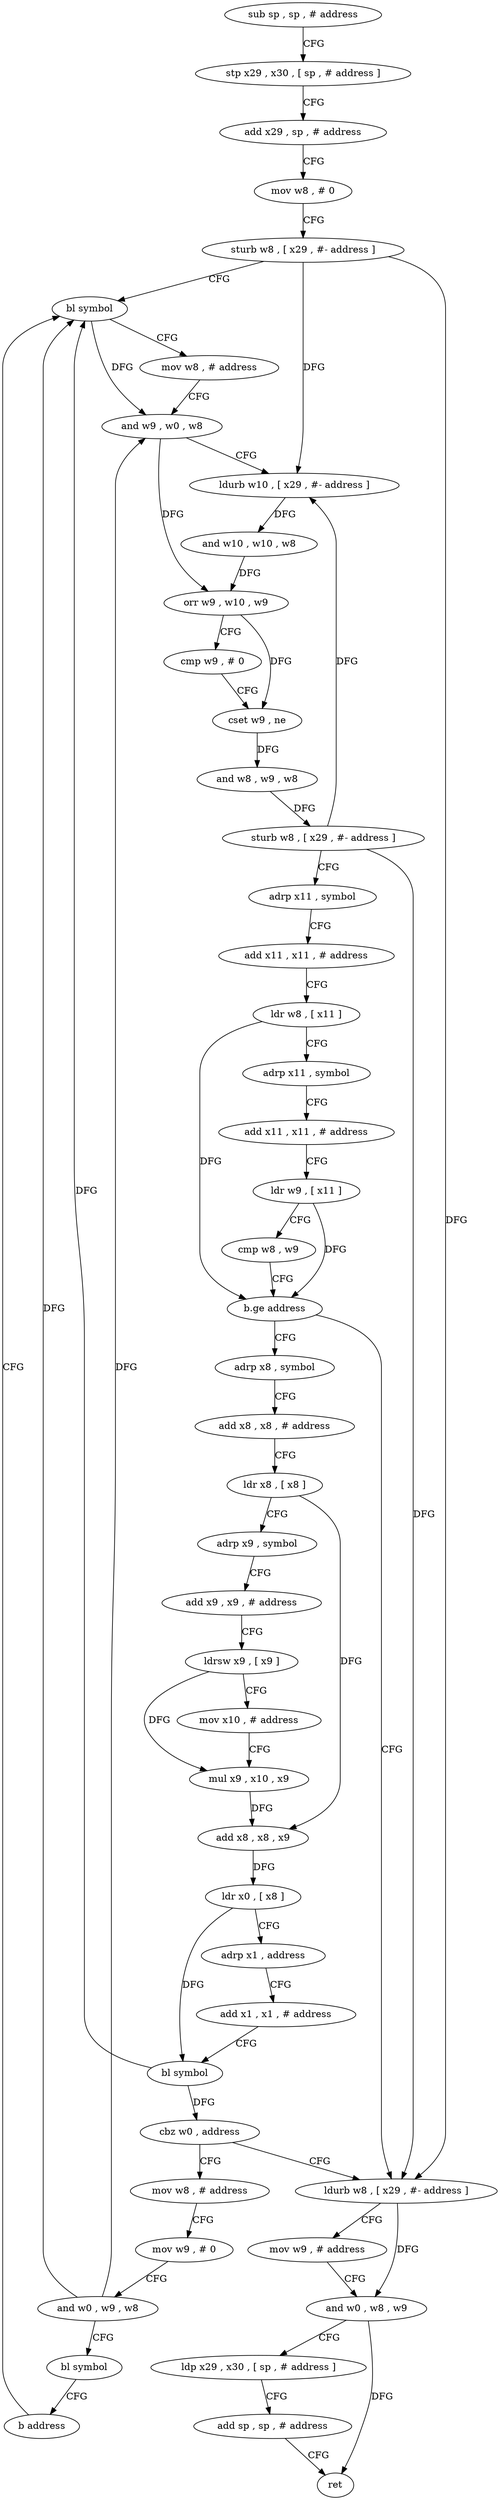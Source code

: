 digraph "func" {
"4209992" [label = "sub sp , sp , # address" ]
"4209996" [label = "stp x29 , x30 , [ sp , # address ]" ]
"4210000" [label = "add x29 , sp , # address" ]
"4210004" [label = "mov w8 , # 0" ]
"4210008" [label = "sturb w8 , [ x29 , #- address ]" ]
"4210012" [label = "bl symbol" ]
"4210140" [label = "ldurb w8 , [ x29 , #- address ]" ]
"4210144" [label = "mov w9 , # address" ]
"4210148" [label = "and w0 , w8 , w9" ]
"4210152" [label = "ldp x29 , x30 , [ sp , # address ]" ]
"4210156" [label = "add sp , sp , # address" ]
"4210160" [label = "ret" ]
"4210084" [label = "adrp x8 , symbol" ]
"4210088" [label = "add x8 , x8 , # address" ]
"4210092" [label = "ldr x8 , [ x8 ]" ]
"4210096" [label = "adrp x9 , symbol" ]
"4210100" [label = "add x9 , x9 , # address" ]
"4210104" [label = "ldrsw x9 , [ x9 ]" ]
"4210108" [label = "mov x10 , # address" ]
"4210112" [label = "mul x9 , x10 , x9" ]
"4210116" [label = "add x8 , x8 , x9" ]
"4210120" [label = "ldr x0 , [ x8 ]" ]
"4210124" [label = "adrp x1 , address" ]
"4210128" [label = "add x1 , x1 , # address" ]
"4210132" [label = "bl symbol" ]
"4210136" [label = "cbz w0 , address" ]
"4210164" [label = "mov w8 , # address" ]
"4210168" [label = "mov w9 , # 0" ]
"4210172" [label = "and w0 , w9 , w8" ]
"4210176" [label = "bl symbol" ]
"4210180" [label = "b address" ]
"4210016" [label = "mov w8 , # address" ]
"4210020" [label = "and w9 , w0 , w8" ]
"4210024" [label = "ldurb w10 , [ x29 , #- address ]" ]
"4210028" [label = "and w10 , w10 , w8" ]
"4210032" [label = "orr w9 , w10 , w9" ]
"4210036" [label = "cmp w9 , # 0" ]
"4210040" [label = "cset w9 , ne" ]
"4210044" [label = "and w8 , w9 , w8" ]
"4210048" [label = "sturb w8 , [ x29 , #- address ]" ]
"4210052" [label = "adrp x11 , symbol" ]
"4210056" [label = "add x11 , x11 , # address" ]
"4210060" [label = "ldr w8 , [ x11 ]" ]
"4210064" [label = "adrp x11 , symbol" ]
"4210068" [label = "add x11 , x11 , # address" ]
"4210072" [label = "ldr w9 , [ x11 ]" ]
"4210076" [label = "cmp w8 , w9" ]
"4210080" [label = "b.ge address" ]
"4209992" -> "4209996" [ label = "CFG" ]
"4209996" -> "4210000" [ label = "CFG" ]
"4210000" -> "4210004" [ label = "CFG" ]
"4210004" -> "4210008" [ label = "CFG" ]
"4210008" -> "4210012" [ label = "CFG" ]
"4210008" -> "4210024" [ label = "DFG" ]
"4210008" -> "4210140" [ label = "DFG" ]
"4210012" -> "4210016" [ label = "CFG" ]
"4210012" -> "4210020" [ label = "DFG" ]
"4210140" -> "4210144" [ label = "CFG" ]
"4210140" -> "4210148" [ label = "DFG" ]
"4210144" -> "4210148" [ label = "CFG" ]
"4210148" -> "4210152" [ label = "CFG" ]
"4210148" -> "4210160" [ label = "DFG" ]
"4210152" -> "4210156" [ label = "CFG" ]
"4210156" -> "4210160" [ label = "CFG" ]
"4210084" -> "4210088" [ label = "CFG" ]
"4210088" -> "4210092" [ label = "CFG" ]
"4210092" -> "4210096" [ label = "CFG" ]
"4210092" -> "4210116" [ label = "DFG" ]
"4210096" -> "4210100" [ label = "CFG" ]
"4210100" -> "4210104" [ label = "CFG" ]
"4210104" -> "4210108" [ label = "CFG" ]
"4210104" -> "4210112" [ label = "DFG" ]
"4210108" -> "4210112" [ label = "CFG" ]
"4210112" -> "4210116" [ label = "DFG" ]
"4210116" -> "4210120" [ label = "DFG" ]
"4210120" -> "4210124" [ label = "CFG" ]
"4210120" -> "4210132" [ label = "DFG" ]
"4210124" -> "4210128" [ label = "CFG" ]
"4210128" -> "4210132" [ label = "CFG" ]
"4210132" -> "4210136" [ label = "DFG" ]
"4210132" -> "4210012" [ label = "DFG" ]
"4210136" -> "4210164" [ label = "CFG" ]
"4210136" -> "4210140" [ label = "CFG" ]
"4210164" -> "4210168" [ label = "CFG" ]
"4210168" -> "4210172" [ label = "CFG" ]
"4210172" -> "4210176" [ label = "CFG" ]
"4210172" -> "4210020" [ label = "DFG" ]
"4210172" -> "4210012" [ label = "DFG" ]
"4210176" -> "4210180" [ label = "CFG" ]
"4210180" -> "4210012" [ label = "CFG" ]
"4210016" -> "4210020" [ label = "CFG" ]
"4210020" -> "4210024" [ label = "CFG" ]
"4210020" -> "4210032" [ label = "DFG" ]
"4210024" -> "4210028" [ label = "DFG" ]
"4210028" -> "4210032" [ label = "DFG" ]
"4210032" -> "4210036" [ label = "CFG" ]
"4210032" -> "4210040" [ label = "DFG" ]
"4210036" -> "4210040" [ label = "CFG" ]
"4210040" -> "4210044" [ label = "DFG" ]
"4210044" -> "4210048" [ label = "DFG" ]
"4210048" -> "4210052" [ label = "CFG" ]
"4210048" -> "4210024" [ label = "DFG" ]
"4210048" -> "4210140" [ label = "DFG" ]
"4210052" -> "4210056" [ label = "CFG" ]
"4210056" -> "4210060" [ label = "CFG" ]
"4210060" -> "4210064" [ label = "CFG" ]
"4210060" -> "4210080" [ label = "DFG" ]
"4210064" -> "4210068" [ label = "CFG" ]
"4210068" -> "4210072" [ label = "CFG" ]
"4210072" -> "4210076" [ label = "CFG" ]
"4210072" -> "4210080" [ label = "DFG" ]
"4210076" -> "4210080" [ label = "CFG" ]
"4210080" -> "4210140" [ label = "CFG" ]
"4210080" -> "4210084" [ label = "CFG" ]
}

